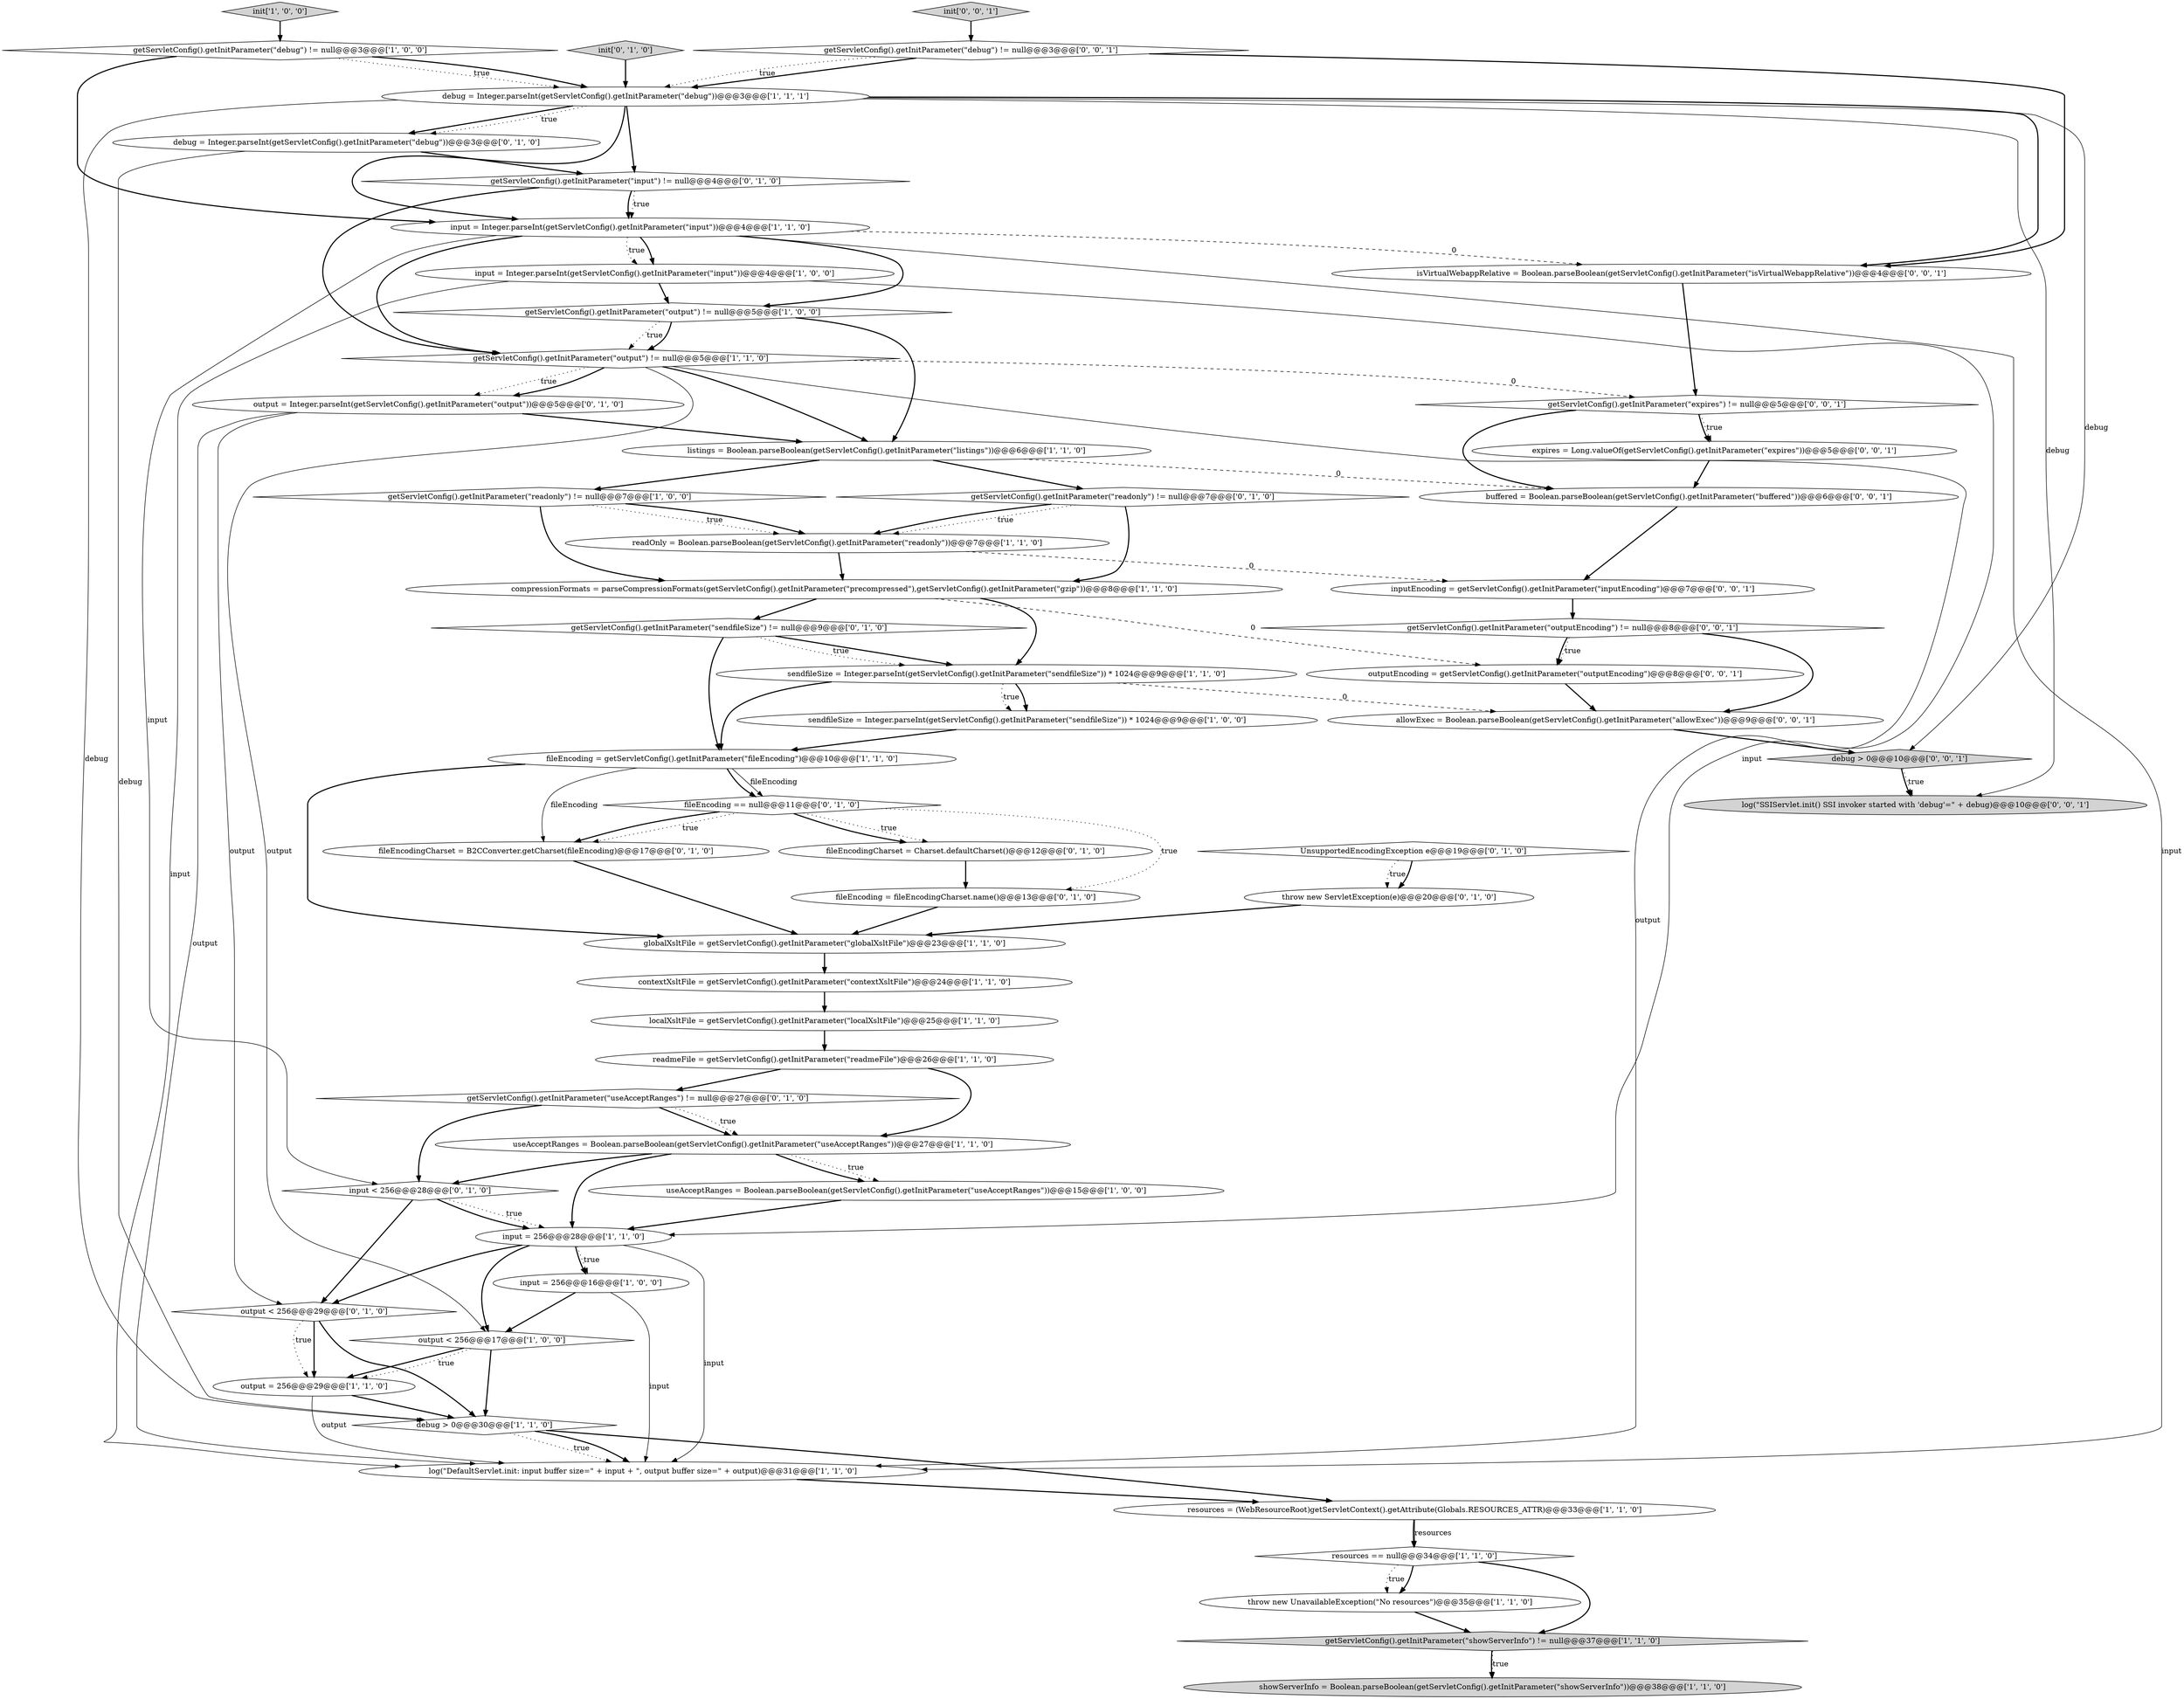 digraph {
21 [style = filled, label = "globalXsltFile = getServletConfig().getInitParameter(\"globalXsltFile\")@@@23@@@['1', '1', '0']", fillcolor = white, shape = ellipse image = "AAA0AAABBB1BBB"];
51 [style = filled, label = "log(\"SSIServlet.init() SSI invoker started with 'debug'=\" + debug)@@@10@@@['0', '0', '1']", fillcolor = lightgray, shape = ellipse image = "AAA0AAABBB3BBB"];
31 [style = filled, label = "getServletConfig().getInitParameter(\"sendfileSize\") != null@@@9@@@['0', '1', '0']", fillcolor = white, shape = diamond image = "AAA0AAABBB2BBB"];
8 [style = filled, label = "showServerInfo = Boolean.parseBoolean(getServletConfig().getInitParameter(\"showServerInfo\"))@@@38@@@['1', '1', '0']", fillcolor = lightgray, shape = ellipse image = "AAA0AAABBB1BBB"];
37 [style = filled, label = "UnsupportedEncodingException e@@@19@@@['0', '1', '0']", fillcolor = white, shape = diamond image = "AAA1AAABBB2BBB"];
23 [style = filled, label = "readOnly = Boolean.parseBoolean(getServletConfig().getInitParameter(\"readonly\"))@@@7@@@['1', '1', '0']", fillcolor = white, shape = ellipse image = "AAA0AAABBB1BBB"];
41 [style = filled, label = "getServletConfig().getInitParameter(\"useAcceptRanges\") != null@@@27@@@['0', '1', '0']", fillcolor = white, shape = diamond image = "AAA0AAABBB2BBB"];
30 [style = filled, label = "debug = Integer.parseInt(getServletConfig().getInitParameter(\"debug\"))@@@3@@@['1', '1', '1']", fillcolor = white, shape = ellipse image = "AAA0AAABBB1BBB"];
50 [style = filled, label = "expires = Long.valueOf(getServletConfig().getInitParameter(\"expires\"))@@@5@@@['0', '0', '1']", fillcolor = white, shape = ellipse image = "AAA0AAABBB3BBB"];
12 [style = filled, label = "output = 256@@@29@@@['1', '1', '0']", fillcolor = white, shape = ellipse image = "AAA0AAABBB1BBB"];
16 [style = filled, label = "fileEncoding = getServletConfig().getInitParameter(\"fileEncoding\")@@@10@@@['1', '1', '0']", fillcolor = white, shape = ellipse image = "AAA0AAABBB1BBB"];
35 [style = filled, label = "debug = Integer.parseInt(getServletConfig().getInitParameter(\"debug\"))@@@3@@@['0', '1', '0']", fillcolor = white, shape = ellipse image = "AAA0AAABBB2BBB"];
36 [style = filled, label = "throw new ServletException(e)@@@20@@@['0', '1', '0']", fillcolor = white, shape = ellipse image = "AAA1AAABBB2BBB"];
29 [style = filled, label = "getServletConfig().getInitParameter(\"output\") != null@@@5@@@['1', '1', '0']", fillcolor = white, shape = diamond image = "AAA0AAABBB1BBB"];
47 [style = filled, label = "buffered = Boolean.parseBoolean(getServletConfig().getInitParameter(\"buffered\"))@@@6@@@['0', '0', '1']", fillcolor = white, shape = ellipse image = "AAA0AAABBB3BBB"];
22 [style = filled, label = "input = 256@@@28@@@['1', '1', '0']", fillcolor = white, shape = ellipse image = "AAA0AAABBB1BBB"];
25 [style = filled, label = "readmeFile = getServletConfig().getInitParameter(\"readmeFile\")@@@26@@@['1', '1', '0']", fillcolor = white, shape = ellipse image = "AAA0AAABBB1BBB"];
39 [style = filled, label = "output = Integer.parseInt(getServletConfig().getInitParameter(\"output\"))@@@5@@@['0', '1', '0']", fillcolor = white, shape = ellipse image = "AAA0AAABBB2BBB"];
9 [style = filled, label = "output < 256@@@17@@@['1', '0', '0']", fillcolor = white, shape = diamond image = "AAA0AAABBB1BBB"];
18 [style = filled, label = "debug > 0@@@30@@@['1', '1', '0']", fillcolor = white, shape = diamond image = "AAA0AAABBB1BBB"];
27 [style = filled, label = "useAcceptRanges = Boolean.parseBoolean(getServletConfig().getInitParameter(\"useAcceptRanges\"))@@@27@@@['1', '1', '0']", fillcolor = white, shape = ellipse image = "AAA0AAABBB1BBB"];
7 [style = filled, label = "resources = (WebResourceRoot)getServletContext().getAttribute(Globals.RESOURCES_ATTR)@@@33@@@['1', '1', '0']", fillcolor = white, shape = ellipse image = "AAA0AAABBB1BBB"];
1 [style = filled, label = "init['1', '0', '0']", fillcolor = lightgray, shape = diamond image = "AAA0AAABBB1BBB"];
32 [style = filled, label = "input < 256@@@28@@@['0', '1', '0']", fillcolor = white, shape = diamond image = "AAA0AAABBB2BBB"];
45 [style = filled, label = "init['0', '1', '0']", fillcolor = lightgray, shape = diamond image = "AAA0AAABBB2BBB"];
38 [style = filled, label = "getServletConfig().getInitParameter(\"input\") != null@@@4@@@['0', '1', '0']", fillcolor = white, shape = diamond image = "AAA0AAABBB2BBB"];
56 [style = filled, label = "outputEncoding = getServletConfig().getInitParameter(\"outputEncoding\")@@@8@@@['0', '0', '1']", fillcolor = white, shape = ellipse image = "AAA0AAABBB3BBB"];
42 [style = filled, label = "fileEncodingCharset = B2CConverter.getCharset(fileEncoding)@@@17@@@['0', '1', '0']", fillcolor = white, shape = ellipse image = "AAA1AAABBB2BBB"];
6 [style = filled, label = "getServletConfig().getInitParameter(\"readonly\") != null@@@7@@@['1', '0', '0']", fillcolor = white, shape = diamond image = "AAA0AAABBB1BBB"];
20 [style = filled, label = "useAcceptRanges = Boolean.parseBoolean(getServletConfig().getInitParameter(\"useAcceptRanges\"))@@@15@@@['1', '0', '0']", fillcolor = white, shape = ellipse image = "AAA0AAABBB1BBB"];
2 [style = filled, label = "compressionFormats = parseCompressionFormats(getServletConfig().getInitParameter(\"precompressed\"),getServletConfig().getInitParameter(\"gzip\"))@@@8@@@['1', '1', '0']", fillcolor = white, shape = ellipse image = "AAA0AAABBB1BBB"];
48 [style = filled, label = "getServletConfig().getInitParameter(\"outputEncoding\") != null@@@8@@@['0', '0', '1']", fillcolor = white, shape = diamond image = "AAA0AAABBB3BBB"];
52 [style = filled, label = "allowExec = Boolean.parseBoolean(getServletConfig().getInitParameter(\"allowExec\"))@@@9@@@['0', '0', '1']", fillcolor = white, shape = ellipse image = "AAA0AAABBB3BBB"];
24 [style = filled, label = "getServletConfig().getInitParameter(\"debug\") != null@@@3@@@['1', '0', '0']", fillcolor = white, shape = diamond image = "AAA0AAABBB1BBB"];
5 [style = filled, label = "throw new UnavailableException(\"No resources\")@@@35@@@['1', '1', '0']", fillcolor = white, shape = ellipse image = "AAA0AAABBB1BBB"];
11 [style = filled, label = "sendfileSize = Integer.parseInt(getServletConfig().getInitParameter(\"sendfileSize\")) * 1024@@@9@@@['1', '0', '0']", fillcolor = white, shape = ellipse image = "AAA0AAABBB1BBB"];
17 [style = filled, label = "sendfileSize = Integer.parseInt(getServletConfig().getInitParameter(\"sendfileSize\")) * 1024@@@9@@@['1', '1', '0']", fillcolor = white, shape = ellipse image = "AAA0AAABBB1BBB"];
40 [style = filled, label = "getServletConfig().getInitParameter(\"readonly\") != null@@@7@@@['0', '1', '0']", fillcolor = white, shape = diamond image = "AAA0AAABBB2BBB"];
54 [style = filled, label = "inputEncoding = getServletConfig().getInitParameter(\"inputEncoding\")@@@7@@@['0', '0', '1']", fillcolor = white, shape = ellipse image = "AAA0AAABBB3BBB"];
3 [style = filled, label = "input = 256@@@16@@@['1', '0', '0']", fillcolor = white, shape = ellipse image = "AAA0AAABBB1BBB"];
14 [style = filled, label = "input = Integer.parseInt(getServletConfig().getInitParameter(\"input\"))@@@4@@@['1', '0', '0']", fillcolor = white, shape = ellipse image = "AAA0AAABBB1BBB"];
55 [style = filled, label = "init['0', '0', '1']", fillcolor = lightgray, shape = diamond image = "AAA0AAABBB3BBB"];
49 [style = filled, label = "getServletConfig().getInitParameter(\"debug\") != null@@@3@@@['0', '0', '1']", fillcolor = white, shape = diamond image = "AAA0AAABBB3BBB"];
13 [style = filled, label = "getServletConfig().getInitParameter(\"output\") != null@@@5@@@['1', '0', '0']", fillcolor = white, shape = diamond image = "AAA0AAABBB1BBB"];
26 [style = filled, label = "contextXsltFile = getServletConfig().getInitParameter(\"contextXsltFile\")@@@24@@@['1', '1', '0']", fillcolor = white, shape = ellipse image = "AAA0AAABBB1BBB"];
28 [style = filled, label = "input = Integer.parseInt(getServletConfig().getInitParameter(\"input\"))@@@4@@@['1', '1', '0']", fillcolor = white, shape = ellipse image = "AAA0AAABBB1BBB"];
33 [style = filled, label = "output < 256@@@29@@@['0', '1', '0']", fillcolor = white, shape = diamond image = "AAA0AAABBB2BBB"];
46 [style = filled, label = "isVirtualWebappRelative = Boolean.parseBoolean(getServletConfig().getInitParameter(\"isVirtualWebappRelative\"))@@@4@@@['0', '0', '1']", fillcolor = white, shape = ellipse image = "AAA0AAABBB3BBB"];
34 [style = filled, label = "fileEncoding == null@@@11@@@['0', '1', '0']", fillcolor = white, shape = diamond image = "AAA1AAABBB2BBB"];
15 [style = filled, label = "resources == null@@@34@@@['1', '1', '0']", fillcolor = white, shape = diamond image = "AAA0AAABBB1BBB"];
0 [style = filled, label = "getServletConfig().getInitParameter(\"showServerInfo\") != null@@@37@@@['1', '1', '0']", fillcolor = lightgray, shape = diamond image = "AAA0AAABBB1BBB"];
57 [style = filled, label = "debug > 0@@@10@@@['0', '0', '1']", fillcolor = lightgray, shape = diamond image = "AAA0AAABBB3BBB"];
10 [style = filled, label = "log(\"DefaultServlet.init: input buffer size=\" + input + \", output buffer size=\" + output)@@@31@@@['1', '1', '0']", fillcolor = white, shape = ellipse image = "AAA0AAABBB1BBB"];
43 [style = filled, label = "fileEncodingCharset = Charset.defaultCharset()@@@12@@@['0', '1', '0']", fillcolor = white, shape = ellipse image = "AAA1AAABBB2BBB"];
19 [style = filled, label = "localXsltFile = getServletConfig().getInitParameter(\"localXsltFile\")@@@25@@@['1', '1', '0']", fillcolor = white, shape = ellipse image = "AAA0AAABBB1BBB"];
4 [style = filled, label = "listings = Boolean.parseBoolean(getServletConfig().getInitParameter(\"listings\"))@@@6@@@['1', '1', '0']", fillcolor = white, shape = ellipse image = "AAA0AAABBB1BBB"];
53 [style = filled, label = "getServletConfig().getInitParameter(\"expires\") != null@@@5@@@['0', '0', '1']", fillcolor = white, shape = diamond image = "AAA0AAABBB3BBB"];
44 [style = filled, label = "fileEncoding = fileEncodingCharset.name()@@@13@@@['0', '1', '0']", fillcolor = white, shape = ellipse image = "AAA1AAABBB2BBB"];
35->18 [style = solid, label="debug"];
49->30 [style = bold, label=""];
6->23 [style = dotted, label="true"];
28->13 [style = bold, label=""];
23->2 [style = bold, label=""];
4->6 [style = bold, label=""];
13->29 [style = dotted, label="true"];
41->27 [style = bold, label=""];
30->57 [style = solid, label="debug"];
52->57 [style = bold, label=""];
30->51 [style = solid, label="debug"];
22->33 [style = bold, label=""];
29->10 [style = solid, label="output"];
39->33 [style = solid, label="output"];
30->38 [style = bold, label=""];
16->34 [style = bold, label=""];
27->32 [style = bold, label=""];
11->16 [style = bold, label=""];
0->8 [style = bold, label=""];
42->21 [style = bold, label=""];
6->2 [style = bold, label=""];
2->17 [style = bold, label=""];
56->52 [style = bold, label=""];
36->21 [style = bold, label=""];
14->22 [style = solid, label="input"];
48->56 [style = bold, label=""];
15->0 [style = bold, label=""];
29->39 [style = dotted, label="true"];
49->30 [style = dotted, label="true"];
21->26 [style = bold, label=""];
3->9 [style = bold, label=""];
13->29 [style = bold, label=""];
2->31 [style = bold, label=""];
28->32 [style = solid, label="input"];
32->22 [style = dotted, label="true"];
18->10 [style = dotted, label="true"];
40->2 [style = bold, label=""];
30->35 [style = bold, label=""];
25->41 [style = bold, label=""];
23->54 [style = dashed, label="0"];
17->16 [style = bold, label=""];
43->44 [style = bold, label=""];
33->12 [style = bold, label=""];
28->29 [style = bold, label=""];
9->12 [style = bold, label=""];
34->42 [style = dotted, label="true"];
34->42 [style = bold, label=""];
4->40 [style = bold, label=""];
38->28 [style = bold, label=""];
53->50 [style = dotted, label="true"];
14->13 [style = bold, label=""];
41->32 [style = bold, label=""];
22->9 [style = bold, label=""];
27->20 [style = bold, label=""];
26->19 [style = bold, label=""];
14->10 [style = solid, label="input"];
10->7 [style = bold, label=""];
31->17 [style = bold, label=""];
57->51 [style = bold, label=""];
30->18 [style = solid, label="debug"];
16->42 [style = solid, label="fileEncoding"];
17->52 [style = dashed, label="0"];
38->28 [style = dotted, label="true"];
12->18 [style = bold, label=""];
15->5 [style = bold, label=""];
47->54 [style = bold, label=""];
17->11 [style = bold, label=""];
34->43 [style = dotted, label="true"];
30->28 [style = bold, label=""];
17->11 [style = dotted, label="true"];
33->12 [style = dotted, label="true"];
32->33 [style = bold, label=""];
25->27 [style = bold, label=""];
28->14 [style = bold, label=""];
29->9 [style = solid, label="output"];
6->23 [style = bold, label=""];
53->50 [style = bold, label=""];
24->30 [style = dotted, label="true"];
34->44 [style = dotted, label="true"];
37->36 [style = dotted, label="true"];
31->16 [style = bold, label=""];
40->23 [style = dotted, label="true"];
28->10 [style = solid, label="input"];
13->4 [style = bold, label=""];
30->46 [style = bold, label=""];
40->23 [style = bold, label=""];
20->22 [style = bold, label=""];
45->30 [style = bold, label=""];
41->27 [style = dotted, label="true"];
1->24 [style = bold, label=""];
33->18 [style = bold, label=""];
16->34 [style = solid, label="fileEncoding"];
48->52 [style = bold, label=""];
46->53 [style = bold, label=""];
19->25 [style = bold, label=""];
15->5 [style = dotted, label="true"];
32->22 [style = bold, label=""];
22->3 [style = dotted, label="true"];
53->47 [style = bold, label=""];
28->14 [style = dotted, label="true"];
7->15 [style = bold, label=""];
39->10 [style = solid, label="output"];
22->10 [style = solid, label="input"];
48->56 [style = dotted, label="true"];
44->21 [style = bold, label=""];
29->53 [style = dashed, label="0"];
34->43 [style = bold, label=""];
39->4 [style = bold, label=""];
55->49 [style = bold, label=""];
27->20 [style = dotted, label="true"];
18->7 [style = bold, label=""];
9->18 [style = bold, label=""];
2->56 [style = dashed, label="0"];
28->46 [style = dashed, label="0"];
12->10 [style = solid, label="output"];
0->8 [style = dotted, label="true"];
22->3 [style = bold, label=""];
50->47 [style = bold, label=""];
38->29 [style = bold, label=""];
29->4 [style = bold, label=""];
24->30 [style = bold, label=""];
30->35 [style = dotted, label="true"];
4->47 [style = dashed, label="0"];
27->22 [style = bold, label=""];
57->51 [style = dotted, label="true"];
37->36 [style = bold, label=""];
5->0 [style = bold, label=""];
16->21 [style = bold, label=""];
3->10 [style = solid, label="input"];
29->39 [style = bold, label=""];
18->10 [style = bold, label=""];
31->17 [style = dotted, label="true"];
35->38 [style = bold, label=""];
7->15 [style = solid, label="resources"];
54->48 [style = bold, label=""];
49->46 [style = bold, label=""];
9->12 [style = dotted, label="true"];
24->28 [style = bold, label=""];
}
